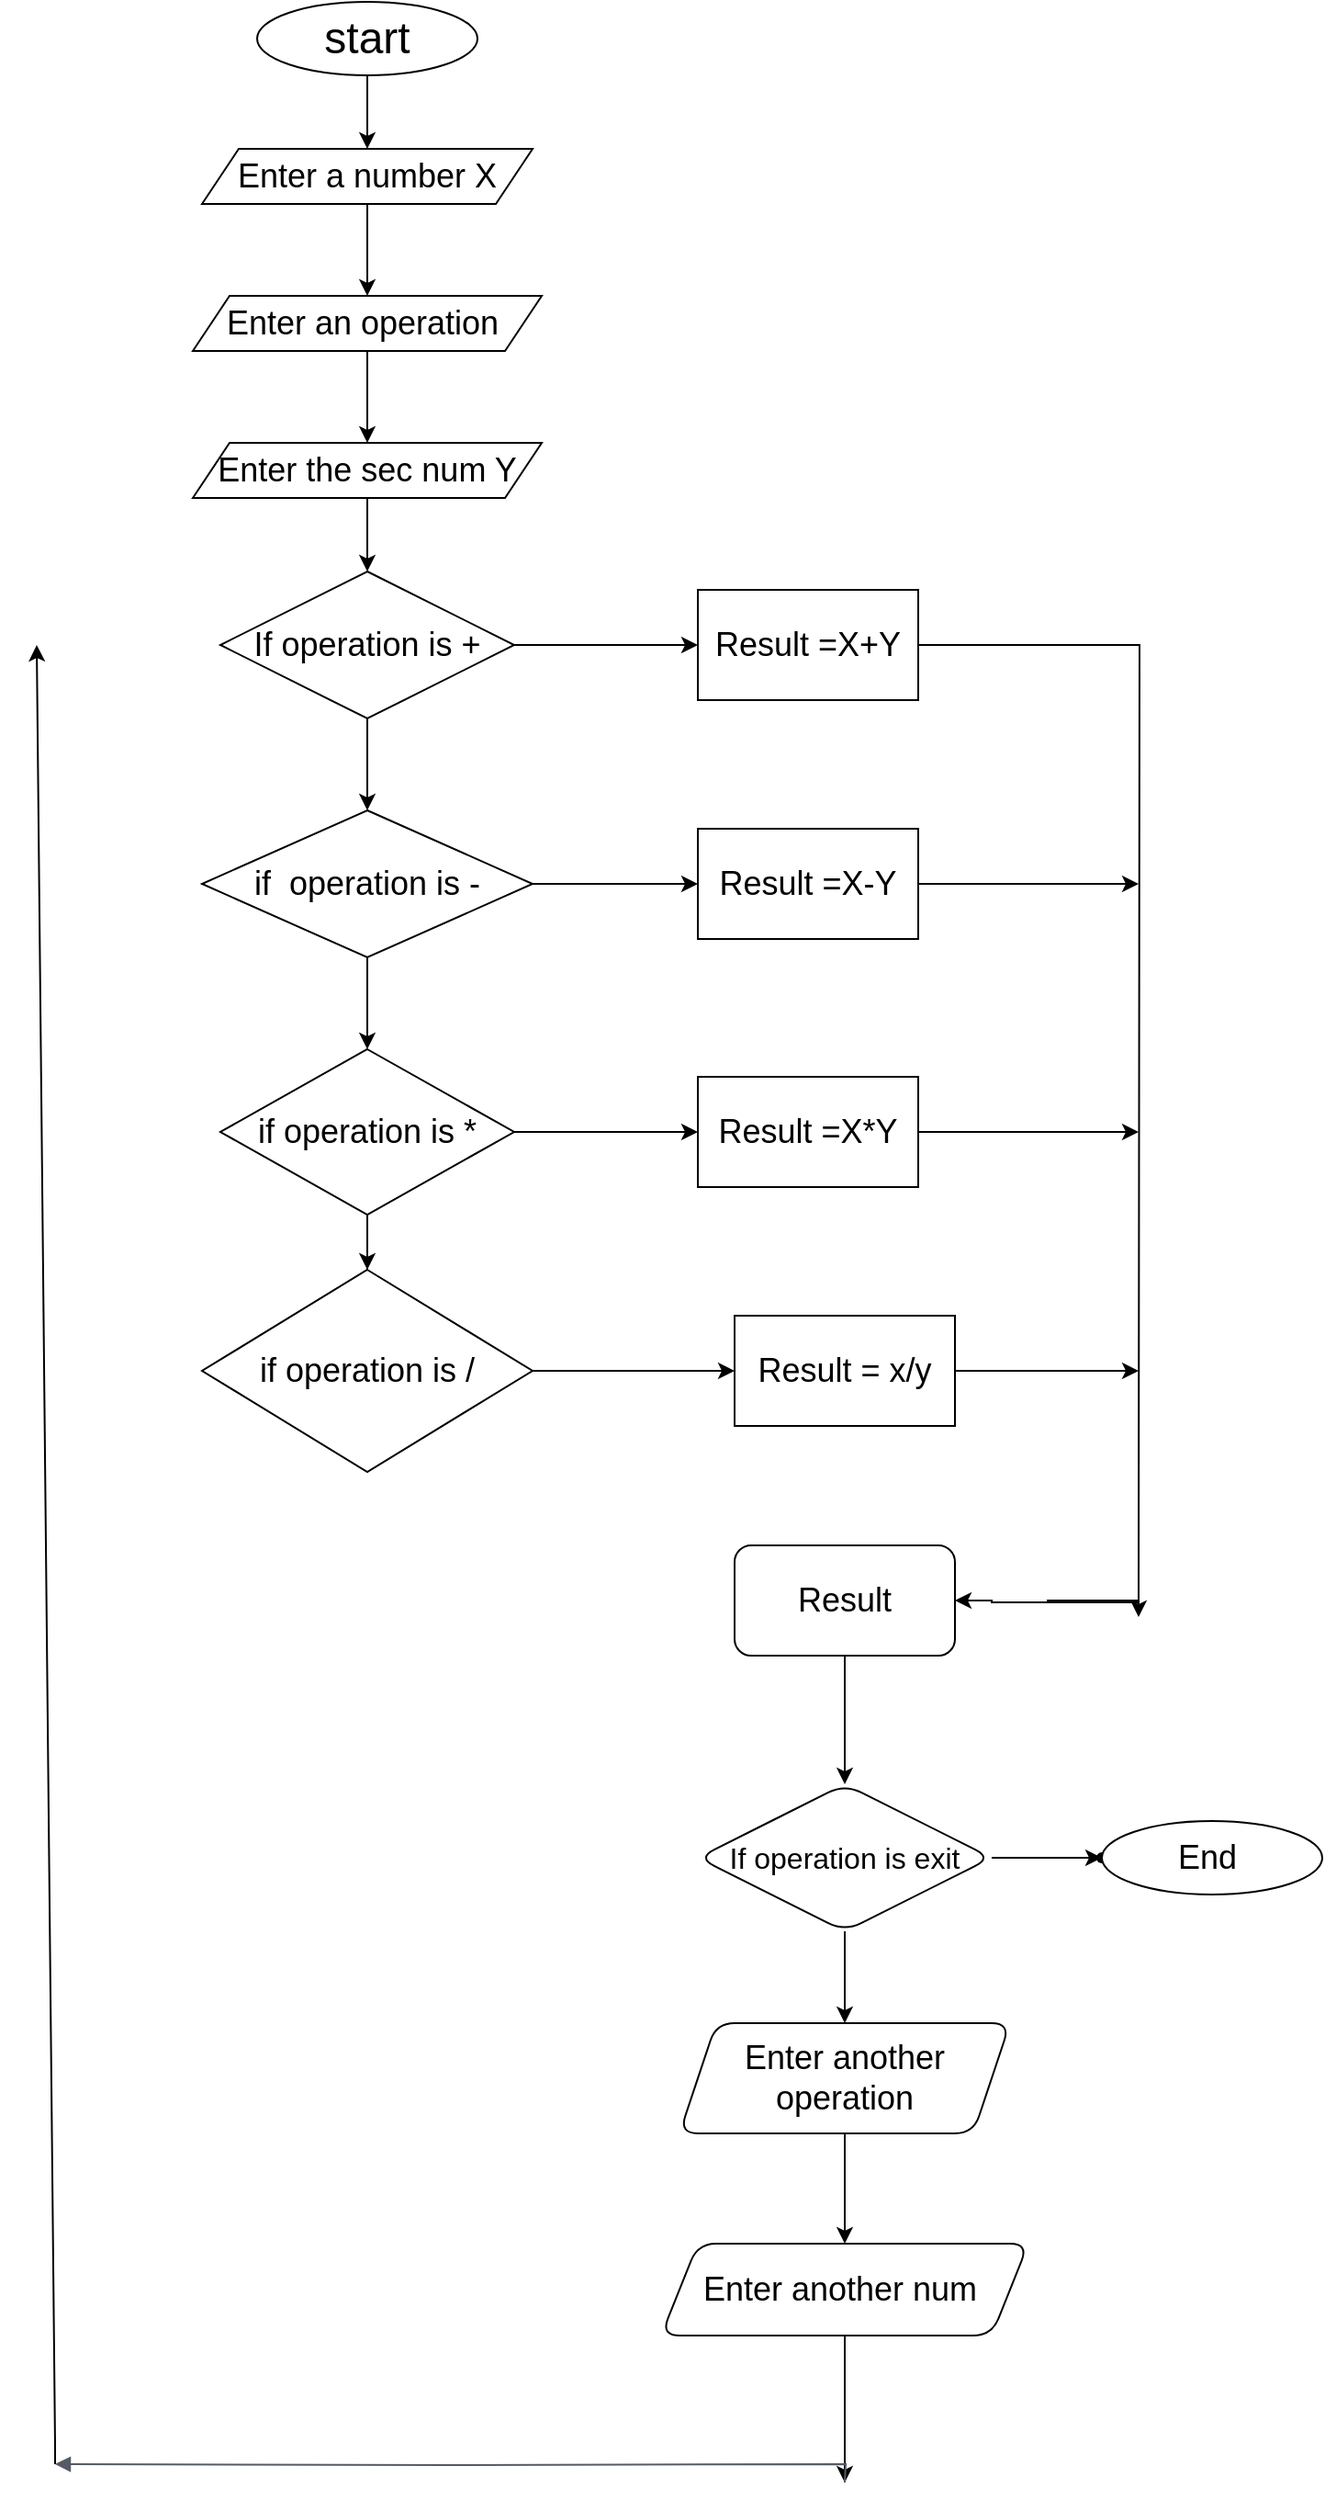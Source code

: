 <mxfile version="24.7.17">
  <diagram name="Page-1" id="qAFMcb8U9MX3fo54RW6C">
    <mxGraphModel dx="794" dy="446" grid="1" gridSize="10" guides="1" tooltips="1" connect="1" arrows="1" fold="1" page="1" pageScale="1" pageWidth="850" pageHeight="1100" math="0" shadow="0">
      <root>
        <mxCell id="0" />
        <mxCell id="1" parent="0" />
        <mxCell id="pgEsVmiycJR8dcqlfV1D-4" style="edgeStyle=orthogonalEdgeStyle;rounded=0;orthogonalLoop=1;jettySize=auto;html=1;exitX=0.5;exitY=1;exitDx=0;exitDy=0;" parent="1" source="pgEsVmiycJR8dcqlfV1D-1" target="pgEsVmiycJR8dcqlfV1D-5" edge="1">
          <mxGeometry relative="1" as="geometry">
            <mxPoint x="400" y="90" as="targetPoint" />
          </mxGeometry>
        </mxCell>
        <mxCell id="pgEsVmiycJR8dcqlfV1D-1" value="&lt;font style=&quot;font-size: 24px;&quot;&gt;start&lt;/font&gt;" style="ellipse;whiteSpace=wrap;html=1;" parent="1" vertex="1">
          <mxGeometry x="340" y="20" width="120" height="40" as="geometry" />
        </mxCell>
        <mxCell id="pgEsVmiycJR8dcqlfV1D-2" style="edgeStyle=orthogonalEdgeStyle;rounded=0;orthogonalLoop=1;jettySize=auto;html=1;exitX=0.5;exitY=1;exitDx=0;exitDy=0;" parent="1" source="pgEsVmiycJR8dcqlfV1D-1" target="pgEsVmiycJR8dcqlfV1D-1" edge="1">
          <mxGeometry relative="1" as="geometry" />
        </mxCell>
        <mxCell id="pgEsVmiycJR8dcqlfV1D-6" style="edgeStyle=orthogonalEdgeStyle;rounded=0;orthogonalLoop=1;jettySize=auto;html=1;exitX=0.5;exitY=1;exitDx=0;exitDy=0;" parent="1" source="pgEsVmiycJR8dcqlfV1D-5" target="pgEsVmiycJR8dcqlfV1D-7" edge="1">
          <mxGeometry relative="1" as="geometry">
            <mxPoint x="400" y="170" as="targetPoint" />
          </mxGeometry>
        </mxCell>
        <mxCell id="pgEsVmiycJR8dcqlfV1D-5" value="&lt;font style=&quot;font-size: 18px;&quot;&gt;&lt;font style=&quot;&quot;&gt;Enter a numbe&lt;/font&gt;r X&lt;/font&gt;" style="shape=parallelogram;perimeter=parallelogramPerimeter;whiteSpace=wrap;html=1;fixedSize=1;" parent="1" vertex="1">
          <mxGeometry x="310" y="100" width="180" height="30" as="geometry" />
        </mxCell>
        <mxCell id="pgEsVmiycJR8dcqlfV1D-10" value="" style="edgeStyle=orthogonalEdgeStyle;rounded=0;orthogonalLoop=1;jettySize=auto;html=1;" parent="1" source="pgEsVmiycJR8dcqlfV1D-7" target="pgEsVmiycJR8dcqlfV1D-9" edge="1">
          <mxGeometry relative="1" as="geometry" />
        </mxCell>
        <mxCell id="pgEsVmiycJR8dcqlfV1D-7" value="&lt;font style=&quot;font-size: 18px;&quot;&gt;Enter an operation&amp;nbsp;&lt;/font&gt;" style="shape=parallelogram;perimeter=parallelogramPerimeter;whiteSpace=wrap;html=1;fixedSize=1;" parent="1" vertex="1">
          <mxGeometry x="305" y="180" width="190" height="30" as="geometry" />
        </mxCell>
        <mxCell id="pgEsVmiycJR8dcqlfV1D-12" style="edgeStyle=orthogonalEdgeStyle;rounded=0;orthogonalLoop=1;jettySize=auto;html=1;exitX=0.5;exitY=1;exitDx=0;exitDy=0;" parent="1" source="pgEsVmiycJR8dcqlfV1D-9" edge="1">
          <mxGeometry relative="1" as="geometry">
            <mxPoint x="400" y="330" as="targetPoint" />
          </mxGeometry>
        </mxCell>
        <mxCell id="pgEsVmiycJR8dcqlfV1D-9" value="&lt;font style=&quot;font-size: 18px;&quot;&gt;Enter the sec num Y&lt;/font&gt;" style="shape=parallelogram;perimeter=parallelogramPerimeter;whiteSpace=wrap;html=1;fixedSize=1;" parent="1" vertex="1">
          <mxGeometry x="305" y="260" width="190" height="30" as="geometry" />
        </mxCell>
        <mxCell id="pgEsVmiycJR8dcqlfV1D-11" style="edgeStyle=orthogonalEdgeStyle;rounded=0;orthogonalLoop=1;jettySize=auto;html=1;exitX=0.5;exitY=1;exitDx=0;exitDy=0;" parent="1" source="pgEsVmiycJR8dcqlfV1D-9" target="pgEsVmiycJR8dcqlfV1D-9" edge="1">
          <mxGeometry relative="1" as="geometry" />
        </mxCell>
        <mxCell id="pgEsVmiycJR8dcqlfV1D-15" value="" style="edgeStyle=orthogonalEdgeStyle;rounded=0;orthogonalLoop=1;jettySize=auto;html=1;" parent="1" source="pgEsVmiycJR8dcqlfV1D-13" target="pgEsVmiycJR8dcqlfV1D-14" edge="1">
          <mxGeometry relative="1" as="geometry" />
        </mxCell>
        <mxCell id="pgEsVmiycJR8dcqlfV1D-17" value="" style="edgeStyle=orthogonalEdgeStyle;rounded=0;orthogonalLoop=1;jettySize=auto;html=1;" parent="1" source="pgEsVmiycJR8dcqlfV1D-13" target="pgEsVmiycJR8dcqlfV1D-16" edge="1">
          <mxGeometry relative="1" as="geometry" />
        </mxCell>
        <mxCell id="pgEsVmiycJR8dcqlfV1D-13" value="&lt;font style=&quot;font-size: 18px;&quot;&gt;If operation is +&lt;/font&gt;" style="rhombus;whiteSpace=wrap;html=1;" parent="1" vertex="1">
          <mxGeometry x="320" y="330" width="160" height="80" as="geometry" />
        </mxCell>
        <mxCell id="pgEsVmiycJR8dcqlfV1D-33" style="edgeStyle=orthogonalEdgeStyle;rounded=0;orthogonalLoop=1;jettySize=auto;html=1;exitX=1;exitY=0.5;exitDx=0;exitDy=0;" parent="1" source="pgEsVmiycJR8dcqlfV1D-14" edge="1">
          <mxGeometry relative="1" as="geometry">
            <mxPoint x="820" y="899" as="targetPoint" />
          </mxGeometry>
        </mxCell>
        <mxCell id="pgEsVmiycJR8dcqlfV1D-14" value="&lt;font style=&quot;font-size: 18px;&quot;&gt;Result =X+Y&lt;/font&gt;" style="whiteSpace=wrap;html=1;" parent="1" vertex="1">
          <mxGeometry x="580" y="340" width="120" height="60" as="geometry" />
        </mxCell>
        <mxCell id="pgEsVmiycJR8dcqlfV1D-21" value="" style="edgeStyle=orthogonalEdgeStyle;rounded=0;orthogonalLoop=1;jettySize=auto;html=1;" parent="1" source="pgEsVmiycJR8dcqlfV1D-16" target="pgEsVmiycJR8dcqlfV1D-20" edge="1">
          <mxGeometry relative="1" as="geometry" />
        </mxCell>
        <mxCell id="pgEsVmiycJR8dcqlfV1D-23" value="" style="edgeStyle=orthogonalEdgeStyle;rounded=0;orthogonalLoop=1;jettySize=auto;html=1;" parent="1" source="pgEsVmiycJR8dcqlfV1D-16" target="pgEsVmiycJR8dcqlfV1D-22" edge="1">
          <mxGeometry relative="1" as="geometry" />
        </mxCell>
        <mxCell id="pgEsVmiycJR8dcqlfV1D-16" value="&lt;font style=&quot;font-size: 18px;&quot;&gt;if&amp;nbsp; operation is -&lt;/font&gt;" style="rhombus;whiteSpace=wrap;html=1;" parent="1" vertex="1">
          <mxGeometry x="310" y="460" width="180" height="80" as="geometry" />
        </mxCell>
        <mxCell id="pgEsVmiycJR8dcqlfV1D-18" style="edgeStyle=orthogonalEdgeStyle;rounded=0;orthogonalLoop=1;jettySize=auto;html=1;exitX=0.5;exitY=1;exitDx=0;exitDy=0;" parent="1" source="pgEsVmiycJR8dcqlfV1D-16" target="pgEsVmiycJR8dcqlfV1D-16" edge="1">
          <mxGeometry relative="1" as="geometry" />
        </mxCell>
        <mxCell id="pgEsVmiycJR8dcqlfV1D-35" value="" style="edgeStyle=orthogonalEdgeStyle;rounded=0;orthogonalLoop=1;jettySize=auto;html=1;" parent="1" source="pgEsVmiycJR8dcqlfV1D-20" edge="1">
          <mxGeometry relative="1" as="geometry">
            <mxPoint x="820" y="500" as="targetPoint" />
          </mxGeometry>
        </mxCell>
        <mxCell id="pgEsVmiycJR8dcqlfV1D-20" value="&lt;font style=&quot;font-size: 18px;&quot;&gt;Result =X-Y&lt;/font&gt;" style="whiteSpace=wrap;html=1;" parent="1" vertex="1">
          <mxGeometry x="580" y="470" width="120" height="60" as="geometry" />
        </mxCell>
        <mxCell id="pgEsVmiycJR8dcqlfV1D-25" value="" style="edgeStyle=orthogonalEdgeStyle;rounded=0;orthogonalLoop=1;jettySize=auto;html=1;" parent="1" source="pgEsVmiycJR8dcqlfV1D-22" target="pgEsVmiycJR8dcqlfV1D-24" edge="1">
          <mxGeometry relative="1" as="geometry" />
        </mxCell>
        <mxCell id="pgEsVmiycJR8dcqlfV1D-27" value="" style="edgeStyle=orthogonalEdgeStyle;rounded=0;orthogonalLoop=1;jettySize=auto;html=1;" parent="1" source="pgEsVmiycJR8dcqlfV1D-22" target="pgEsVmiycJR8dcqlfV1D-26" edge="1">
          <mxGeometry relative="1" as="geometry" />
        </mxCell>
        <mxCell id="pgEsVmiycJR8dcqlfV1D-22" value="&lt;font style=&quot;font-size: 18px;&quot;&gt;if operation is *&lt;/font&gt;" style="rhombus;whiteSpace=wrap;html=1;" parent="1" vertex="1">
          <mxGeometry x="320" y="590" width="160" height="90" as="geometry" />
        </mxCell>
        <mxCell id="pgEsVmiycJR8dcqlfV1D-37" value="" style="edgeStyle=orthogonalEdgeStyle;rounded=0;orthogonalLoop=1;jettySize=auto;html=1;" parent="1" source="pgEsVmiycJR8dcqlfV1D-24" edge="1">
          <mxGeometry relative="1" as="geometry">
            <mxPoint x="820" y="635" as="targetPoint" />
          </mxGeometry>
        </mxCell>
        <mxCell id="pgEsVmiycJR8dcqlfV1D-24" value="&lt;font style=&quot;font-size: 18px;&quot;&gt;Result =X*Y&lt;/font&gt;" style="whiteSpace=wrap;html=1;" parent="1" vertex="1">
          <mxGeometry x="580" y="605" width="120" height="60" as="geometry" />
        </mxCell>
        <mxCell id="pgEsVmiycJR8dcqlfV1D-29" style="edgeStyle=orthogonalEdgeStyle;rounded=0;orthogonalLoop=1;jettySize=auto;html=1;exitX=0.5;exitY=0;exitDx=0;exitDy=0;" parent="1" source="pgEsVmiycJR8dcqlfV1D-26" edge="1">
          <mxGeometry relative="1" as="geometry">
            <mxPoint x="400" y="760" as="targetPoint" />
          </mxGeometry>
        </mxCell>
        <mxCell id="pgEsVmiycJR8dcqlfV1D-32" value="" style="edgeStyle=orthogonalEdgeStyle;rounded=0;orthogonalLoop=1;jettySize=auto;html=1;" parent="1" source="pgEsVmiycJR8dcqlfV1D-26" target="pgEsVmiycJR8dcqlfV1D-31" edge="1">
          <mxGeometry relative="1" as="geometry" />
        </mxCell>
        <mxCell id="pgEsVmiycJR8dcqlfV1D-26" value="&lt;font style=&quot;font-size: 18px;&quot;&gt;if operation is /&lt;/font&gt;" style="rhombus;whiteSpace=wrap;html=1;" parent="1" vertex="1">
          <mxGeometry x="310" y="710" width="180" height="110" as="geometry" />
        </mxCell>
        <mxCell id="pgEsVmiycJR8dcqlfV1D-28" style="edgeStyle=orthogonalEdgeStyle;rounded=0;orthogonalLoop=1;jettySize=auto;html=1;exitX=0.5;exitY=1;exitDx=0;exitDy=0;" parent="1" source="pgEsVmiycJR8dcqlfV1D-26" target="pgEsVmiycJR8dcqlfV1D-26" edge="1">
          <mxGeometry relative="1" as="geometry" />
        </mxCell>
        <mxCell id="pgEsVmiycJR8dcqlfV1D-30" style="edgeStyle=orthogonalEdgeStyle;rounded=0;orthogonalLoop=1;jettySize=auto;html=1;exitX=0.5;exitY=1;exitDx=0;exitDy=0;" parent="1" source="pgEsVmiycJR8dcqlfV1D-26" target="pgEsVmiycJR8dcqlfV1D-26" edge="1">
          <mxGeometry relative="1" as="geometry" />
        </mxCell>
        <mxCell id="pgEsVmiycJR8dcqlfV1D-39" value="" style="edgeStyle=orthogonalEdgeStyle;rounded=0;orthogonalLoop=1;jettySize=auto;html=1;" parent="1" source="pgEsVmiycJR8dcqlfV1D-31" edge="1">
          <mxGeometry relative="1" as="geometry">
            <mxPoint x="820" y="765" as="targetPoint" />
          </mxGeometry>
        </mxCell>
        <mxCell id="pgEsVmiycJR8dcqlfV1D-31" value="&lt;font style=&quot;font-size: 18px;&quot;&gt;Result = x/y&lt;/font&gt;" style="whiteSpace=wrap;html=1;" parent="1" vertex="1">
          <mxGeometry x="600" y="735" width="120" height="60" as="geometry" />
        </mxCell>
        <mxCell id="pgEsVmiycJR8dcqlfV1D-49" value="" style="edgeStyle=orthogonalEdgeStyle;rounded=0;orthogonalLoop=1;jettySize=auto;html=1;" parent="1" source="pgEsVmiycJR8dcqlfV1D-42" target="pgEsVmiycJR8dcqlfV1D-48" edge="1">
          <mxGeometry relative="1" as="geometry" />
        </mxCell>
        <mxCell id="pgEsVmiycJR8dcqlfV1D-42" value="&lt;font style=&quot;font-size: 18px;&quot;&gt;Result&lt;/font&gt;" style="rounded=1;whiteSpace=wrap;html=1;" parent="1" vertex="1">
          <mxGeometry x="600" y="860" width="120" height="60" as="geometry" />
        </mxCell>
        <mxCell id="pgEsVmiycJR8dcqlfV1D-47" value="" style="edgeStyle=orthogonalEdgeStyle;rounded=0;orthogonalLoop=1;jettySize=auto;html=1;" parent="1" target="pgEsVmiycJR8dcqlfV1D-42" edge="1">
          <mxGeometry relative="1" as="geometry">
            <mxPoint x="770" y="890" as="sourcePoint" />
            <Array as="points">
              <mxPoint x="820" y="890" />
              <mxPoint x="820" y="891" />
              <mxPoint x="740" y="891" />
              <mxPoint x="740" y="890" />
            </Array>
          </mxGeometry>
        </mxCell>
        <mxCell id="pgEsVmiycJR8dcqlfV1D-52" value="" style="edgeStyle=orthogonalEdgeStyle;rounded=0;orthogonalLoop=1;jettySize=auto;html=1;" parent="1" source="pgEsVmiycJR8dcqlfV1D-48" target="pgEsVmiycJR8dcqlfV1D-51" edge="1">
          <mxGeometry relative="1" as="geometry" />
        </mxCell>
        <mxCell id="pgEsVmiycJR8dcqlfV1D-56" value="" style="edgeStyle=orthogonalEdgeStyle;rounded=0;orthogonalLoop=1;jettySize=auto;html=1;" parent="1" source="pgEsVmiycJR8dcqlfV1D-48" target="pgEsVmiycJR8dcqlfV1D-55" edge="1">
          <mxGeometry relative="1" as="geometry" />
        </mxCell>
        <mxCell id="pgEsVmiycJR8dcqlfV1D-48" value="&lt;font size=&quot;3&quot;&gt;If operation is exit&lt;/font&gt;" style="rhombus;whiteSpace=wrap;html=1;rounded=1;" parent="1" vertex="1">
          <mxGeometry x="580" y="990" width="160" height="80" as="geometry" />
        </mxCell>
        <mxCell id="pgEsVmiycJR8dcqlfV1D-51" value="" style="shape=waypoint;sketch=0;size=6;pointerEvents=1;points=[];fillColor=default;resizable=0;rotatable=0;perimeter=centerPerimeter;snapToPoint=1;rounded=1;" parent="1" vertex="1">
          <mxGeometry x="790" y="1020" width="20" height="20" as="geometry" />
        </mxCell>
        <mxCell id="pgEsVmiycJR8dcqlfV1D-53" value="&lt;font style=&quot;font-size: 18px;&quot;&gt;End&amp;nbsp;&lt;/font&gt;" style="ellipse;whiteSpace=wrap;html=1;" parent="1" vertex="1">
          <mxGeometry x="800" y="1010" width="120" height="40" as="geometry" />
        </mxCell>
        <mxCell id="pgEsVmiycJR8dcqlfV1D-58" value="" style="edgeStyle=orthogonalEdgeStyle;rounded=0;orthogonalLoop=1;jettySize=auto;html=1;" parent="1" source="pgEsVmiycJR8dcqlfV1D-55" target="pgEsVmiycJR8dcqlfV1D-57" edge="1">
          <mxGeometry relative="1" as="geometry" />
        </mxCell>
        <mxCell id="pgEsVmiycJR8dcqlfV1D-55" value="&lt;font style=&quot;font-size: 18px;&quot;&gt;Enter another operation&lt;/font&gt;" style="shape=parallelogram;perimeter=parallelogramPerimeter;whiteSpace=wrap;html=1;fixedSize=1;rounded=1;" parent="1" vertex="1">
          <mxGeometry x="570" y="1120" width="180" height="60" as="geometry" />
        </mxCell>
        <mxCell id="pgEsVmiycJR8dcqlfV1D-60" style="edgeStyle=orthogonalEdgeStyle;rounded=0;orthogonalLoop=1;jettySize=auto;html=1;" parent="1" source="pgEsVmiycJR8dcqlfV1D-57" edge="1">
          <mxGeometry relative="1" as="geometry">
            <mxPoint x="660" y="1370" as="targetPoint" />
            <Array as="points">
              <mxPoint x="660" y="1370" />
            </Array>
          </mxGeometry>
        </mxCell>
        <mxCell id="pgEsVmiycJR8dcqlfV1D-57" value="&lt;font style=&quot;font-size: 18px;&quot;&gt;Enter another num&amp;nbsp;&lt;/font&gt;" style="shape=parallelogram;perimeter=parallelogramPerimeter;whiteSpace=wrap;html=1;fixedSize=1;rounded=1;" parent="1" vertex="1">
          <mxGeometry x="560" y="1240" width="200" height="50" as="geometry" />
        </mxCell>
        <mxCell id="pgEsVmiycJR8dcqlfV1D-62" value="" style="edgeStyle=orthogonalEdgeStyle;html=1;endArrow=none;elbow=vertical;startArrow=block;startFill=1;strokeColor=#545B64;rounded=0;" parent="1" edge="1">
          <mxGeometry width="100" relative="1" as="geometry">
            <mxPoint x="230" y="1360" as="sourcePoint" />
            <mxPoint x="660" y="1370" as="targetPoint" />
          </mxGeometry>
        </mxCell>
        <mxCell id="pgEsVmiycJR8dcqlfV1D-68" value="" style="endArrow=classic;html=1;rounded=0;" parent="1" edge="1">
          <mxGeometry width="50" height="50" relative="1" as="geometry">
            <mxPoint x="230" y="1360" as="sourcePoint" />
            <mxPoint x="220" y="370" as="targetPoint" />
            <Array as="points">
              <mxPoint x="230" y="1350" />
            </Array>
          </mxGeometry>
        </mxCell>
        <mxCell id="pgEsVmiycJR8dcqlfV1D-86" value="" style="shape=image;html=1;verticalAlign=top;verticalLabelPosition=bottom;labelBackgroundColor=#ffffff;imageAspect=0;aspect=fixed;image=https://cdn0.iconfinder.com/data/icons/phosphor-thin-vol-1/256/arrow-right-thin-128.png" parent="1" vertex="1">
          <mxGeometry x="200" y="300" width="140" height="140" as="geometry" />
        </mxCell>
      </root>
    </mxGraphModel>
  </diagram>
</mxfile>
